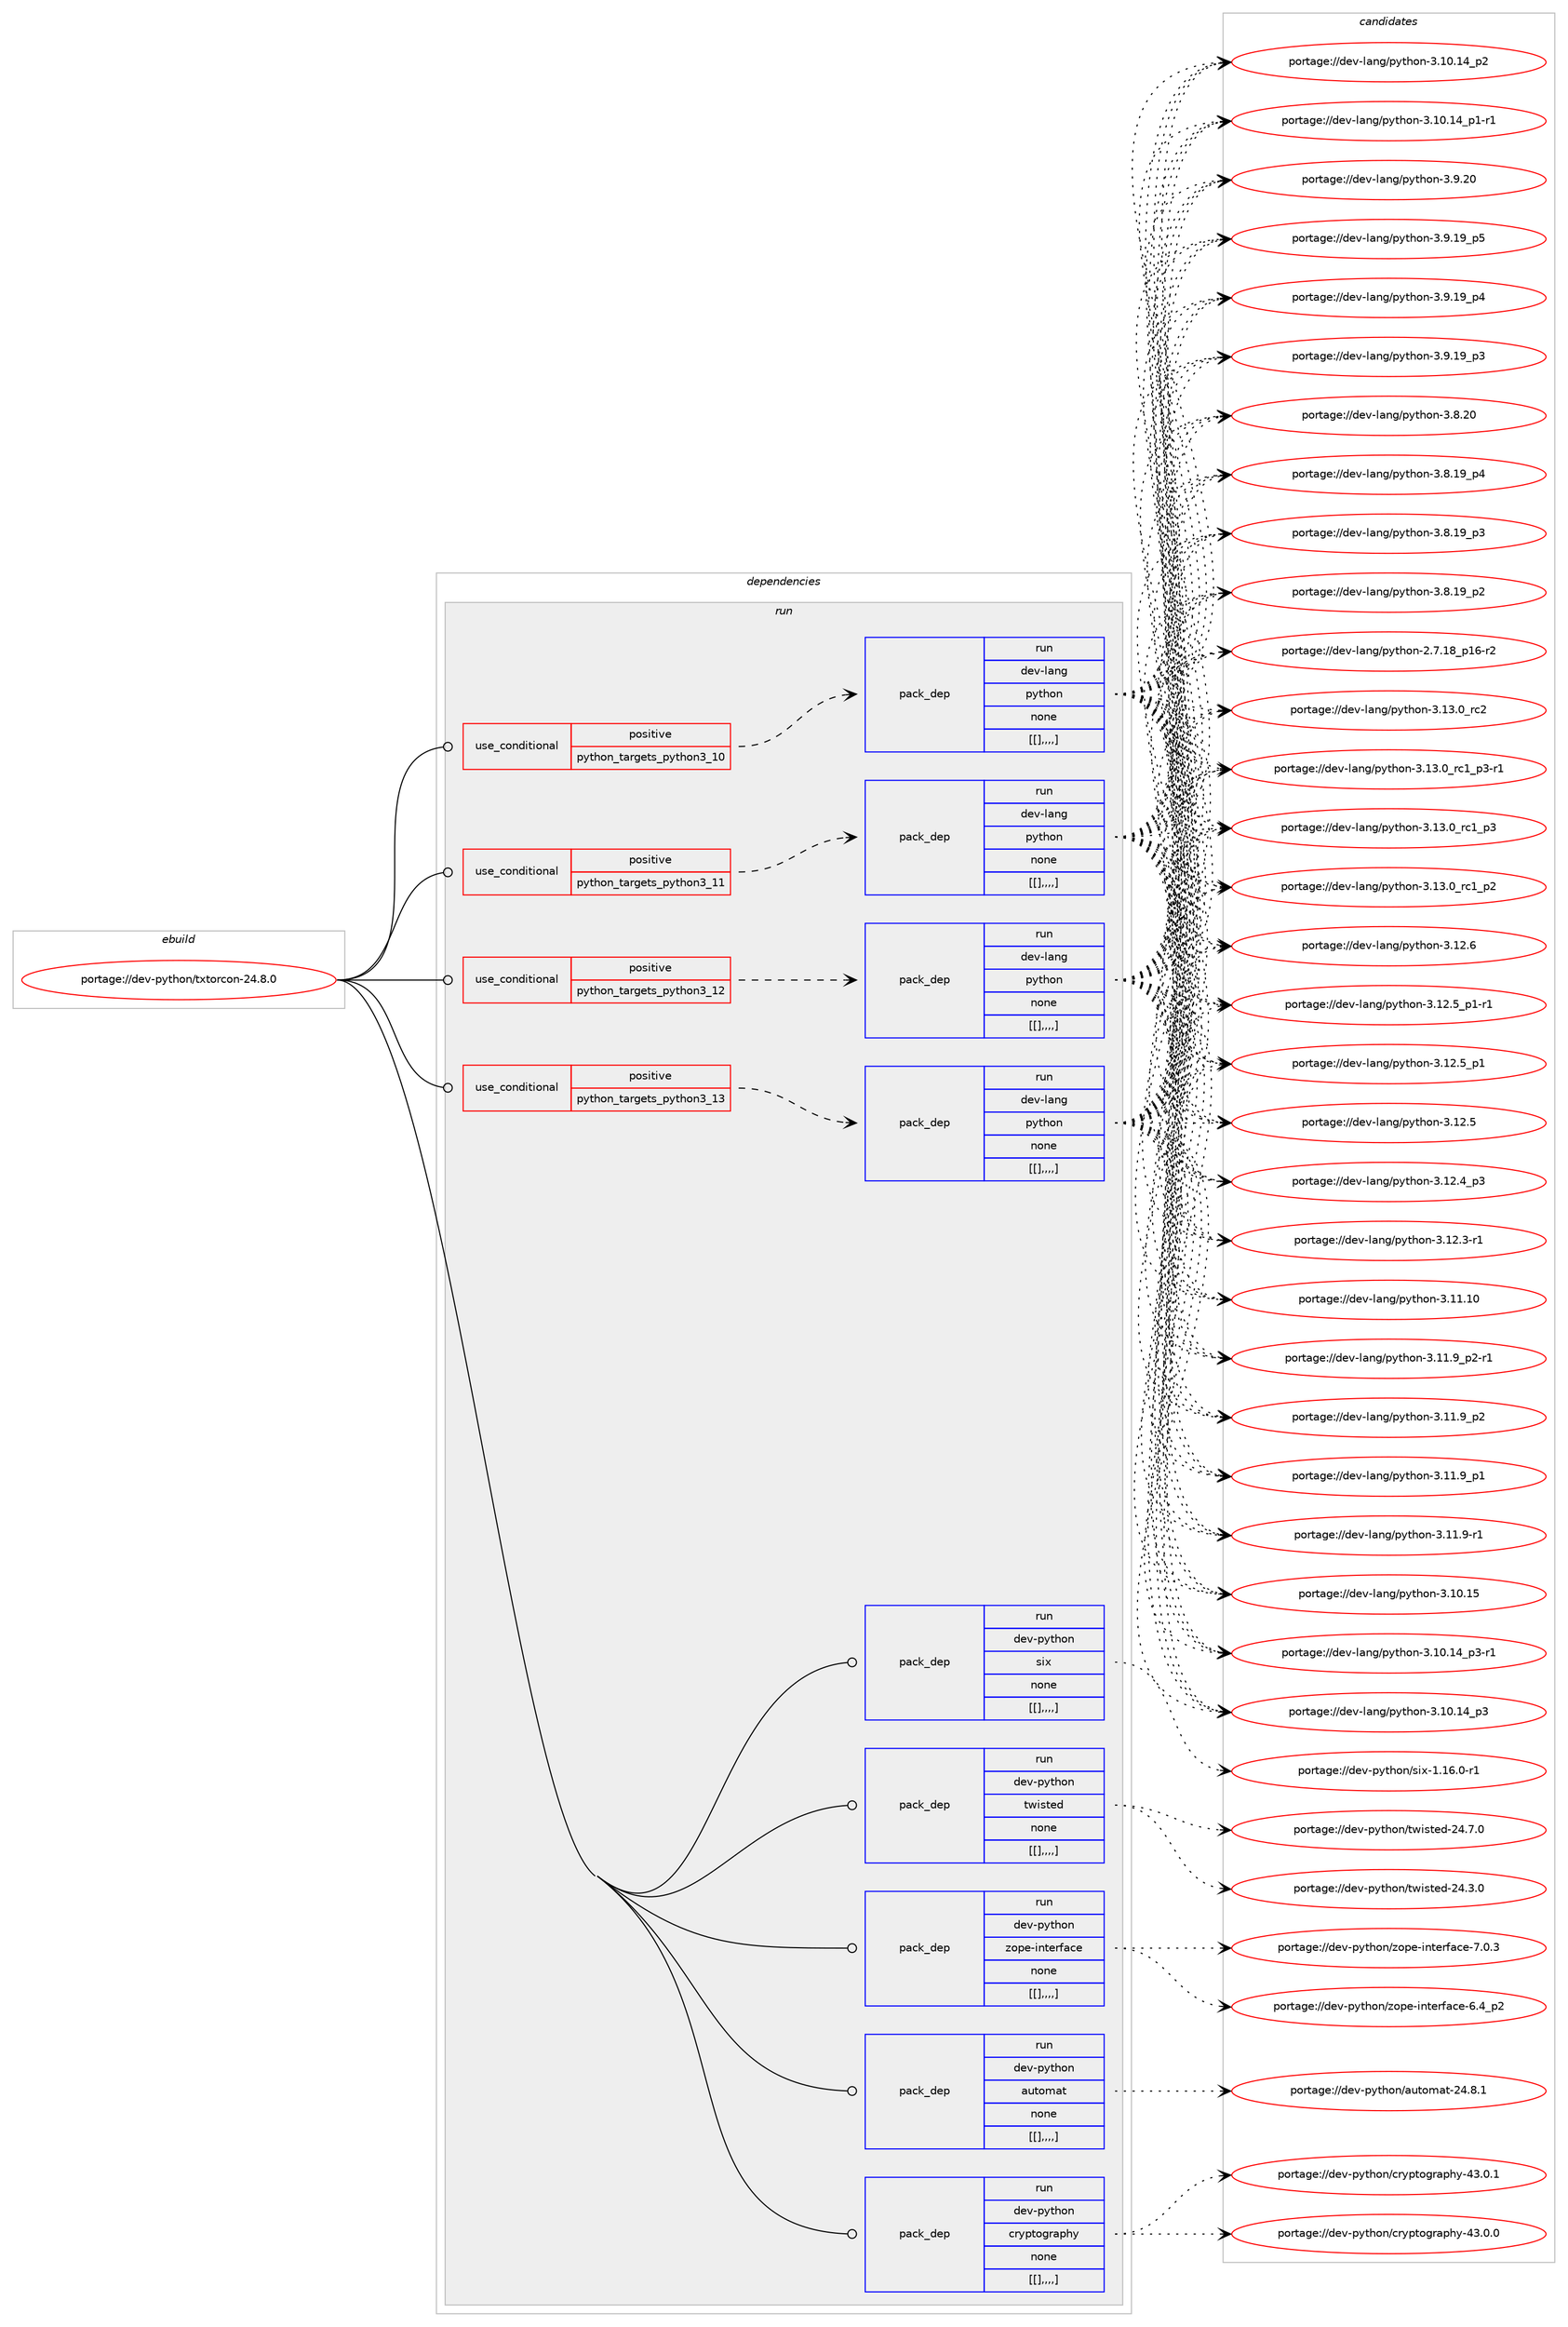 digraph prolog {

# *************
# Graph options
# *************

newrank=true;
concentrate=true;
compound=true;
graph [rankdir=LR,fontname=Helvetica,fontsize=10,ranksep=1.5];#, ranksep=2.5, nodesep=0.2];
edge  [arrowhead=vee];
node  [fontname=Helvetica,fontsize=10];

# **********
# The ebuild
# **********

subgraph cluster_leftcol {
color=gray;
label=<<i>ebuild</i>>;
id [label="portage://dev-python/txtorcon-24.8.0", color=red, width=4, href="../dev-python/txtorcon-24.8.0.svg"];
}

# ****************
# The dependencies
# ****************

subgraph cluster_midcol {
color=gray;
label=<<i>dependencies</i>>;
subgraph cluster_compile {
fillcolor="#eeeeee";
style=filled;
label=<<i>compile</i>>;
}
subgraph cluster_compileandrun {
fillcolor="#eeeeee";
style=filled;
label=<<i>compile and run</i>>;
}
subgraph cluster_run {
fillcolor="#eeeeee";
style=filled;
label=<<i>run</i>>;
subgraph cond41810 {
dependency168660 [label=<<TABLE BORDER="0" CELLBORDER="1" CELLSPACING="0" CELLPADDING="4"><TR><TD ROWSPAN="3" CELLPADDING="10">use_conditional</TD></TR><TR><TD>positive</TD></TR><TR><TD>python_targets_python3_10</TD></TR></TABLE>>, shape=none, color=red];
subgraph pack125584 {
dependency168661 [label=<<TABLE BORDER="0" CELLBORDER="1" CELLSPACING="0" CELLPADDING="4" WIDTH="220"><TR><TD ROWSPAN="6" CELLPADDING="30">pack_dep</TD></TR><TR><TD WIDTH="110">run</TD></TR><TR><TD>dev-lang</TD></TR><TR><TD>python</TD></TR><TR><TD>none</TD></TR><TR><TD>[[],,,,]</TD></TR></TABLE>>, shape=none, color=blue];
}
dependency168660:e -> dependency168661:w [weight=20,style="dashed",arrowhead="vee"];
}
id:e -> dependency168660:w [weight=20,style="solid",arrowhead="odot"];
subgraph cond41811 {
dependency168662 [label=<<TABLE BORDER="0" CELLBORDER="1" CELLSPACING="0" CELLPADDING="4"><TR><TD ROWSPAN="3" CELLPADDING="10">use_conditional</TD></TR><TR><TD>positive</TD></TR><TR><TD>python_targets_python3_11</TD></TR></TABLE>>, shape=none, color=red];
subgraph pack125585 {
dependency168663 [label=<<TABLE BORDER="0" CELLBORDER="1" CELLSPACING="0" CELLPADDING="4" WIDTH="220"><TR><TD ROWSPAN="6" CELLPADDING="30">pack_dep</TD></TR><TR><TD WIDTH="110">run</TD></TR><TR><TD>dev-lang</TD></TR><TR><TD>python</TD></TR><TR><TD>none</TD></TR><TR><TD>[[],,,,]</TD></TR></TABLE>>, shape=none, color=blue];
}
dependency168662:e -> dependency168663:w [weight=20,style="dashed",arrowhead="vee"];
}
id:e -> dependency168662:w [weight=20,style="solid",arrowhead="odot"];
subgraph cond41812 {
dependency168664 [label=<<TABLE BORDER="0" CELLBORDER="1" CELLSPACING="0" CELLPADDING="4"><TR><TD ROWSPAN="3" CELLPADDING="10">use_conditional</TD></TR><TR><TD>positive</TD></TR><TR><TD>python_targets_python3_12</TD></TR></TABLE>>, shape=none, color=red];
subgraph pack125586 {
dependency168665 [label=<<TABLE BORDER="0" CELLBORDER="1" CELLSPACING="0" CELLPADDING="4" WIDTH="220"><TR><TD ROWSPAN="6" CELLPADDING="30">pack_dep</TD></TR><TR><TD WIDTH="110">run</TD></TR><TR><TD>dev-lang</TD></TR><TR><TD>python</TD></TR><TR><TD>none</TD></TR><TR><TD>[[],,,,]</TD></TR></TABLE>>, shape=none, color=blue];
}
dependency168664:e -> dependency168665:w [weight=20,style="dashed",arrowhead="vee"];
}
id:e -> dependency168664:w [weight=20,style="solid",arrowhead="odot"];
subgraph cond41813 {
dependency168666 [label=<<TABLE BORDER="0" CELLBORDER="1" CELLSPACING="0" CELLPADDING="4"><TR><TD ROWSPAN="3" CELLPADDING="10">use_conditional</TD></TR><TR><TD>positive</TD></TR><TR><TD>python_targets_python3_13</TD></TR></TABLE>>, shape=none, color=red];
subgraph pack125587 {
dependency168667 [label=<<TABLE BORDER="0" CELLBORDER="1" CELLSPACING="0" CELLPADDING="4" WIDTH="220"><TR><TD ROWSPAN="6" CELLPADDING="30">pack_dep</TD></TR><TR><TD WIDTH="110">run</TD></TR><TR><TD>dev-lang</TD></TR><TR><TD>python</TD></TR><TR><TD>none</TD></TR><TR><TD>[[],,,,]</TD></TR></TABLE>>, shape=none, color=blue];
}
dependency168666:e -> dependency168667:w [weight=20,style="dashed",arrowhead="vee"];
}
id:e -> dependency168666:w [weight=20,style="solid",arrowhead="odot"];
subgraph pack125588 {
dependency168668 [label=<<TABLE BORDER="0" CELLBORDER="1" CELLSPACING="0" CELLPADDING="4" WIDTH="220"><TR><TD ROWSPAN="6" CELLPADDING="30">pack_dep</TD></TR><TR><TD WIDTH="110">run</TD></TR><TR><TD>dev-python</TD></TR><TR><TD>automat</TD></TR><TR><TD>none</TD></TR><TR><TD>[[],,,,]</TD></TR></TABLE>>, shape=none, color=blue];
}
id:e -> dependency168668:w [weight=20,style="solid",arrowhead="odot"];
subgraph pack125589 {
dependency168669 [label=<<TABLE BORDER="0" CELLBORDER="1" CELLSPACING="0" CELLPADDING="4" WIDTH="220"><TR><TD ROWSPAN="6" CELLPADDING="30">pack_dep</TD></TR><TR><TD WIDTH="110">run</TD></TR><TR><TD>dev-python</TD></TR><TR><TD>cryptography</TD></TR><TR><TD>none</TD></TR><TR><TD>[[],,,,]</TD></TR></TABLE>>, shape=none, color=blue];
}
id:e -> dependency168669:w [weight=20,style="solid",arrowhead="odot"];
subgraph pack125590 {
dependency168670 [label=<<TABLE BORDER="0" CELLBORDER="1" CELLSPACING="0" CELLPADDING="4" WIDTH="220"><TR><TD ROWSPAN="6" CELLPADDING="30">pack_dep</TD></TR><TR><TD WIDTH="110">run</TD></TR><TR><TD>dev-python</TD></TR><TR><TD>six</TD></TR><TR><TD>none</TD></TR><TR><TD>[[],,,,]</TD></TR></TABLE>>, shape=none, color=blue];
}
id:e -> dependency168670:w [weight=20,style="solid",arrowhead="odot"];
subgraph pack125591 {
dependency168671 [label=<<TABLE BORDER="0" CELLBORDER="1" CELLSPACING="0" CELLPADDING="4" WIDTH="220"><TR><TD ROWSPAN="6" CELLPADDING="30">pack_dep</TD></TR><TR><TD WIDTH="110">run</TD></TR><TR><TD>dev-python</TD></TR><TR><TD>twisted</TD></TR><TR><TD>none</TD></TR><TR><TD>[[],,,,]</TD></TR></TABLE>>, shape=none, color=blue];
}
id:e -> dependency168671:w [weight=20,style="solid",arrowhead="odot"];
subgraph pack125592 {
dependency168672 [label=<<TABLE BORDER="0" CELLBORDER="1" CELLSPACING="0" CELLPADDING="4" WIDTH="220"><TR><TD ROWSPAN="6" CELLPADDING="30">pack_dep</TD></TR><TR><TD WIDTH="110">run</TD></TR><TR><TD>dev-python</TD></TR><TR><TD>zope-interface</TD></TR><TR><TD>none</TD></TR><TR><TD>[[],,,,]</TD></TR></TABLE>>, shape=none, color=blue];
}
id:e -> dependency168672:w [weight=20,style="solid",arrowhead="odot"];
}
}

# **************
# The candidates
# **************

subgraph cluster_choices {
rank=same;
color=gray;
label=<<i>candidates</i>>;

subgraph choice125584 {
color=black;
nodesep=1;
choice10010111845108971101034711212111610411111045514649514648951149950 [label="portage://dev-lang/python-3.13.0_rc2", color=red, width=4,href="../dev-lang/python-3.13.0_rc2.svg"];
choice1001011184510897110103471121211161041111104551464951464895114994995112514511449 [label="portage://dev-lang/python-3.13.0_rc1_p3-r1", color=red, width=4,href="../dev-lang/python-3.13.0_rc1_p3-r1.svg"];
choice100101118451089711010347112121116104111110455146495146489511499499511251 [label="portage://dev-lang/python-3.13.0_rc1_p3", color=red, width=4,href="../dev-lang/python-3.13.0_rc1_p3.svg"];
choice100101118451089711010347112121116104111110455146495146489511499499511250 [label="portage://dev-lang/python-3.13.0_rc1_p2", color=red, width=4,href="../dev-lang/python-3.13.0_rc1_p2.svg"];
choice10010111845108971101034711212111610411111045514649504654 [label="portage://dev-lang/python-3.12.6", color=red, width=4,href="../dev-lang/python-3.12.6.svg"];
choice1001011184510897110103471121211161041111104551464950465395112494511449 [label="portage://dev-lang/python-3.12.5_p1-r1", color=red, width=4,href="../dev-lang/python-3.12.5_p1-r1.svg"];
choice100101118451089711010347112121116104111110455146495046539511249 [label="portage://dev-lang/python-3.12.5_p1", color=red, width=4,href="../dev-lang/python-3.12.5_p1.svg"];
choice10010111845108971101034711212111610411111045514649504653 [label="portage://dev-lang/python-3.12.5", color=red, width=4,href="../dev-lang/python-3.12.5.svg"];
choice100101118451089711010347112121116104111110455146495046529511251 [label="portage://dev-lang/python-3.12.4_p3", color=red, width=4,href="../dev-lang/python-3.12.4_p3.svg"];
choice100101118451089711010347112121116104111110455146495046514511449 [label="portage://dev-lang/python-3.12.3-r1", color=red, width=4,href="../dev-lang/python-3.12.3-r1.svg"];
choice1001011184510897110103471121211161041111104551464949464948 [label="portage://dev-lang/python-3.11.10", color=red, width=4,href="../dev-lang/python-3.11.10.svg"];
choice1001011184510897110103471121211161041111104551464949465795112504511449 [label="portage://dev-lang/python-3.11.9_p2-r1", color=red, width=4,href="../dev-lang/python-3.11.9_p2-r1.svg"];
choice100101118451089711010347112121116104111110455146494946579511250 [label="portage://dev-lang/python-3.11.9_p2", color=red, width=4,href="../dev-lang/python-3.11.9_p2.svg"];
choice100101118451089711010347112121116104111110455146494946579511249 [label="portage://dev-lang/python-3.11.9_p1", color=red, width=4,href="../dev-lang/python-3.11.9_p1.svg"];
choice100101118451089711010347112121116104111110455146494946574511449 [label="portage://dev-lang/python-3.11.9-r1", color=red, width=4,href="../dev-lang/python-3.11.9-r1.svg"];
choice1001011184510897110103471121211161041111104551464948464953 [label="portage://dev-lang/python-3.10.15", color=red, width=4,href="../dev-lang/python-3.10.15.svg"];
choice100101118451089711010347112121116104111110455146494846495295112514511449 [label="portage://dev-lang/python-3.10.14_p3-r1", color=red, width=4,href="../dev-lang/python-3.10.14_p3-r1.svg"];
choice10010111845108971101034711212111610411111045514649484649529511251 [label="portage://dev-lang/python-3.10.14_p3", color=red, width=4,href="../dev-lang/python-3.10.14_p3.svg"];
choice10010111845108971101034711212111610411111045514649484649529511250 [label="portage://dev-lang/python-3.10.14_p2", color=red, width=4,href="../dev-lang/python-3.10.14_p2.svg"];
choice100101118451089711010347112121116104111110455146494846495295112494511449 [label="portage://dev-lang/python-3.10.14_p1-r1", color=red, width=4,href="../dev-lang/python-3.10.14_p1-r1.svg"];
choice10010111845108971101034711212111610411111045514657465048 [label="portage://dev-lang/python-3.9.20", color=red, width=4,href="../dev-lang/python-3.9.20.svg"];
choice100101118451089711010347112121116104111110455146574649579511253 [label="portage://dev-lang/python-3.9.19_p5", color=red, width=4,href="../dev-lang/python-3.9.19_p5.svg"];
choice100101118451089711010347112121116104111110455146574649579511252 [label="portage://dev-lang/python-3.9.19_p4", color=red, width=4,href="../dev-lang/python-3.9.19_p4.svg"];
choice100101118451089711010347112121116104111110455146574649579511251 [label="portage://dev-lang/python-3.9.19_p3", color=red, width=4,href="../dev-lang/python-3.9.19_p3.svg"];
choice10010111845108971101034711212111610411111045514656465048 [label="portage://dev-lang/python-3.8.20", color=red, width=4,href="../dev-lang/python-3.8.20.svg"];
choice100101118451089711010347112121116104111110455146564649579511252 [label="portage://dev-lang/python-3.8.19_p4", color=red, width=4,href="../dev-lang/python-3.8.19_p4.svg"];
choice100101118451089711010347112121116104111110455146564649579511251 [label="portage://dev-lang/python-3.8.19_p3", color=red, width=4,href="../dev-lang/python-3.8.19_p3.svg"];
choice100101118451089711010347112121116104111110455146564649579511250 [label="portage://dev-lang/python-3.8.19_p2", color=red, width=4,href="../dev-lang/python-3.8.19_p2.svg"];
choice100101118451089711010347112121116104111110455046554649569511249544511450 [label="portage://dev-lang/python-2.7.18_p16-r2", color=red, width=4,href="../dev-lang/python-2.7.18_p16-r2.svg"];
dependency168661:e -> choice10010111845108971101034711212111610411111045514649514648951149950:w [style=dotted,weight="100"];
dependency168661:e -> choice1001011184510897110103471121211161041111104551464951464895114994995112514511449:w [style=dotted,weight="100"];
dependency168661:e -> choice100101118451089711010347112121116104111110455146495146489511499499511251:w [style=dotted,weight="100"];
dependency168661:e -> choice100101118451089711010347112121116104111110455146495146489511499499511250:w [style=dotted,weight="100"];
dependency168661:e -> choice10010111845108971101034711212111610411111045514649504654:w [style=dotted,weight="100"];
dependency168661:e -> choice1001011184510897110103471121211161041111104551464950465395112494511449:w [style=dotted,weight="100"];
dependency168661:e -> choice100101118451089711010347112121116104111110455146495046539511249:w [style=dotted,weight="100"];
dependency168661:e -> choice10010111845108971101034711212111610411111045514649504653:w [style=dotted,weight="100"];
dependency168661:e -> choice100101118451089711010347112121116104111110455146495046529511251:w [style=dotted,weight="100"];
dependency168661:e -> choice100101118451089711010347112121116104111110455146495046514511449:w [style=dotted,weight="100"];
dependency168661:e -> choice1001011184510897110103471121211161041111104551464949464948:w [style=dotted,weight="100"];
dependency168661:e -> choice1001011184510897110103471121211161041111104551464949465795112504511449:w [style=dotted,weight="100"];
dependency168661:e -> choice100101118451089711010347112121116104111110455146494946579511250:w [style=dotted,weight="100"];
dependency168661:e -> choice100101118451089711010347112121116104111110455146494946579511249:w [style=dotted,weight="100"];
dependency168661:e -> choice100101118451089711010347112121116104111110455146494946574511449:w [style=dotted,weight="100"];
dependency168661:e -> choice1001011184510897110103471121211161041111104551464948464953:w [style=dotted,weight="100"];
dependency168661:e -> choice100101118451089711010347112121116104111110455146494846495295112514511449:w [style=dotted,weight="100"];
dependency168661:e -> choice10010111845108971101034711212111610411111045514649484649529511251:w [style=dotted,weight="100"];
dependency168661:e -> choice10010111845108971101034711212111610411111045514649484649529511250:w [style=dotted,weight="100"];
dependency168661:e -> choice100101118451089711010347112121116104111110455146494846495295112494511449:w [style=dotted,weight="100"];
dependency168661:e -> choice10010111845108971101034711212111610411111045514657465048:w [style=dotted,weight="100"];
dependency168661:e -> choice100101118451089711010347112121116104111110455146574649579511253:w [style=dotted,weight="100"];
dependency168661:e -> choice100101118451089711010347112121116104111110455146574649579511252:w [style=dotted,weight="100"];
dependency168661:e -> choice100101118451089711010347112121116104111110455146574649579511251:w [style=dotted,weight="100"];
dependency168661:e -> choice10010111845108971101034711212111610411111045514656465048:w [style=dotted,weight="100"];
dependency168661:e -> choice100101118451089711010347112121116104111110455146564649579511252:w [style=dotted,weight="100"];
dependency168661:e -> choice100101118451089711010347112121116104111110455146564649579511251:w [style=dotted,weight="100"];
dependency168661:e -> choice100101118451089711010347112121116104111110455146564649579511250:w [style=dotted,weight="100"];
dependency168661:e -> choice100101118451089711010347112121116104111110455046554649569511249544511450:w [style=dotted,weight="100"];
}
subgraph choice125585 {
color=black;
nodesep=1;
choice10010111845108971101034711212111610411111045514649514648951149950 [label="portage://dev-lang/python-3.13.0_rc2", color=red, width=4,href="../dev-lang/python-3.13.0_rc2.svg"];
choice1001011184510897110103471121211161041111104551464951464895114994995112514511449 [label="portage://dev-lang/python-3.13.0_rc1_p3-r1", color=red, width=4,href="../dev-lang/python-3.13.0_rc1_p3-r1.svg"];
choice100101118451089711010347112121116104111110455146495146489511499499511251 [label="portage://dev-lang/python-3.13.0_rc1_p3", color=red, width=4,href="../dev-lang/python-3.13.0_rc1_p3.svg"];
choice100101118451089711010347112121116104111110455146495146489511499499511250 [label="portage://dev-lang/python-3.13.0_rc1_p2", color=red, width=4,href="../dev-lang/python-3.13.0_rc1_p2.svg"];
choice10010111845108971101034711212111610411111045514649504654 [label="portage://dev-lang/python-3.12.6", color=red, width=4,href="../dev-lang/python-3.12.6.svg"];
choice1001011184510897110103471121211161041111104551464950465395112494511449 [label="portage://dev-lang/python-3.12.5_p1-r1", color=red, width=4,href="../dev-lang/python-3.12.5_p1-r1.svg"];
choice100101118451089711010347112121116104111110455146495046539511249 [label="portage://dev-lang/python-3.12.5_p1", color=red, width=4,href="../dev-lang/python-3.12.5_p1.svg"];
choice10010111845108971101034711212111610411111045514649504653 [label="portage://dev-lang/python-3.12.5", color=red, width=4,href="../dev-lang/python-3.12.5.svg"];
choice100101118451089711010347112121116104111110455146495046529511251 [label="portage://dev-lang/python-3.12.4_p3", color=red, width=4,href="../dev-lang/python-3.12.4_p3.svg"];
choice100101118451089711010347112121116104111110455146495046514511449 [label="portage://dev-lang/python-3.12.3-r1", color=red, width=4,href="../dev-lang/python-3.12.3-r1.svg"];
choice1001011184510897110103471121211161041111104551464949464948 [label="portage://dev-lang/python-3.11.10", color=red, width=4,href="../dev-lang/python-3.11.10.svg"];
choice1001011184510897110103471121211161041111104551464949465795112504511449 [label="portage://dev-lang/python-3.11.9_p2-r1", color=red, width=4,href="../dev-lang/python-3.11.9_p2-r1.svg"];
choice100101118451089711010347112121116104111110455146494946579511250 [label="portage://dev-lang/python-3.11.9_p2", color=red, width=4,href="../dev-lang/python-3.11.9_p2.svg"];
choice100101118451089711010347112121116104111110455146494946579511249 [label="portage://dev-lang/python-3.11.9_p1", color=red, width=4,href="../dev-lang/python-3.11.9_p1.svg"];
choice100101118451089711010347112121116104111110455146494946574511449 [label="portage://dev-lang/python-3.11.9-r1", color=red, width=4,href="../dev-lang/python-3.11.9-r1.svg"];
choice1001011184510897110103471121211161041111104551464948464953 [label="portage://dev-lang/python-3.10.15", color=red, width=4,href="../dev-lang/python-3.10.15.svg"];
choice100101118451089711010347112121116104111110455146494846495295112514511449 [label="portage://dev-lang/python-3.10.14_p3-r1", color=red, width=4,href="../dev-lang/python-3.10.14_p3-r1.svg"];
choice10010111845108971101034711212111610411111045514649484649529511251 [label="portage://dev-lang/python-3.10.14_p3", color=red, width=4,href="../dev-lang/python-3.10.14_p3.svg"];
choice10010111845108971101034711212111610411111045514649484649529511250 [label="portage://dev-lang/python-3.10.14_p2", color=red, width=4,href="../dev-lang/python-3.10.14_p2.svg"];
choice100101118451089711010347112121116104111110455146494846495295112494511449 [label="portage://dev-lang/python-3.10.14_p1-r1", color=red, width=4,href="../dev-lang/python-3.10.14_p1-r1.svg"];
choice10010111845108971101034711212111610411111045514657465048 [label="portage://dev-lang/python-3.9.20", color=red, width=4,href="../dev-lang/python-3.9.20.svg"];
choice100101118451089711010347112121116104111110455146574649579511253 [label="portage://dev-lang/python-3.9.19_p5", color=red, width=4,href="../dev-lang/python-3.9.19_p5.svg"];
choice100101118451089711010347112121116104111110455146574649579511252 [label="portage://dev-lang/python-3.9.19_p4", color=red, width=4,href="../dev-lang/python-3.9.19_p4.svg"];
choice100101118451089711010347112121116104111110455146574649579511251 [label="portage://dev-lang/python-3.9.19_p3", color=red, width=4,href="../dev-lang/python-3.9.19_p3.svg"];
choice10010111845108971101034711212111610411111045514656465048 [label="portage://dev-lang/python-3.8.20", color=red, width=4,href="../dev-lang/python-3.8.20.svg"];
choice100101118451089711010347112121116104111110455146564649579511252 [label="portage://dev-lang/python-3.8.19_p4", color=red, width=4,href="../dev-lang/python-3.8.19_p4.svg"];
choice100101118451089711010347112121116104111110455146564649579511251 [label="portage://dev-lang/python-3.8.19_p3", color=red, width=4,href="../dev-lang/python-3.8.19_p3.svg"];
choice100101118451089711010347112121116104111110455146564649579511250 [label="portage://dev-lang/python-3.8.19_p2", color=red, width=4,href="../dev-lang/python-3.8.19_p2.svg"];
choice100101118451089711010347112121116104111110455046554649569511249544511450 [label="portage://dev-lang/python-2.7.18_p16-r2", color=red, width=4,href="../dev-lang/python-2.7.18_p16-r2.svg"];
dependency168663:e -> choice10010111845108971101034711212111610411111045514649514648951149950:w [style=dotted,weight="100"];
dependency168663:e -> choice1001011184510897110103471121211161041111104551464951464895114994995112514511449:w [style=dotted,weight="100"];
dependency168663:e -> choice100101118451089711010347112121116104111110455146495146489511499499511251:w [style=dotted,weight="100"];
dependency168663:e -> choice100101118451089711010347112121116104111110455146495146489511499499511250:w [style=dotted,weight="100"];
dependency168663:e -> choice10010111845108971101034711212111610411111045514649504654:w [style=dotted,weight="100"];
dependency168663:e -> choice1001011184510897110103471121211161041111104551464950465395112494511449:w [style=dotted,weight="100"];
dependency168663:e -> choice100101118451089711010347112121116104111110455146495046539511249:w [style=dotted,weight="100"];
dependency168663:e -> choice10010111845108971101034711212111610411111045514649504653:w [style=dotted,weight="100"];
dependency168663:e -> choice100101118451089711010347112121116104111110455146495046529511251:w [style=dotted,weight="100"];
dependency168663:e -> choice100101118451089711010347112121116104111110455146495046514511449:w [style=dotted,weight="100"];
dependency168663:e -> choice1001011184510897110103471121211161041111104551464949464948:w [style=dotted,weight="100"];
dependency168663:e -> choice1001011184510897110103471121211161041111104551464949465795112504511449:w [style=dotted,weight="100"];
dependency168663:e -> choice100101118451089711010347112121116104111110455146494946579511250:w [style=dotted,weight="100"];
dependency168663:e -> choice100101118451089711010347112121116104111110455146494946579511249:w [style=dotted,weight="100"];
dependency168663:e -> choice100101118451089711010347112121116104111110455146494946574511449:w [style=dotted,weight="100"];
dependency168663:e -> choice1001011184510897110103471121211161041111104551464948464953:w [style=dotted,weight="100"];
dependency168663:e -> choice100101118451089711010347112121116104111110455146494846495295112514511449:w [style=dotted,weight="100"];
dependency168663:e -> choice10010111845108971101034711212111610411111045514649484649529511251:w [style=dotted,weight="100"];
dependency168663:e -> choice10010111845108971101034711212111610411111045514649484649529511250:w [style=dotted,weight="100"];
dependency168663:e -> choice100101118451089711010347112121116104111110455146494846495295112494511449:w [style=dotted,weight="100"];
dependency168663:e -> choice10010111845108971101034711212111610411111045514657465048:w [style=dotted,weight="100"];
dependency168663:e -> choice100101118451089711010347112121116104111110455146574649579511253:w [style=dotted,weight="100"];
dependency168663:e -> choice100101118451089711010347112121116104111110455146574649579511252:w [style=dotted,weight="100"];
dependency168663:e -> choice100101118451089711010347112121116104111110455146574649579511251:w [style=dotted,weight="100"];
dependency168663:e -> choice10010111845108971101034711212111610411111045514656465048:w [style=dotted,weight="100"];
dependency168663:e -> choice100101118451089711010347112121116104111110455146564649579511252:w [style=dotted,weight="100"];
dependency168663:e -> choice100101118451089711010347112121116104111110455146564649579511251:w [style=dotted,weight="100"];
dependency168663:e -> choice100101118451089711010347112121116104111110455146564649579511250:w [style=dotted,weight="100"];
dependency168663:e -> choice100101118451089711010347112121116104111110455046554649569511249544511450:w [style=dotted,weight="100"];
}
subgraph choice125586 {
color=black;
nodesep=1;
choice10010111845108971101034711212111610411111045514649514648951149950 [label="portage://dev-lang/python-3.13.0_rc2", color=red, width=4,href="../dev-lang/python-3.13.0_rc2.svg"];
choice1001011184510897110103471121211161041111104551464951464895114994995112514511449 [label="portage://dev-lang/python-3.13.0_rc1_p3-r1", color=red, width=4,href="../dev-lang/python-3.13.0_rc1_p3-r1.svg"];
choice100101118451089711010347112121116104111110455146495146489511499499511251 [label="portage://dev-lang/python-3.13.0_rc1_p3", color=red, width=4,href="../dev-lang/python-3.13.0_rc1_p3.svg"];
choice100101118451089711010347112121116104111110455146495146489511499499511250 [label="portage://dev-lang/python-3.13.0_rc1_p2", color=red, width=4,href="../dev-lang/python-3.13.0_rc1_p2.svg"];
choice10010111845108971101034711212111610411111045514649504654 [label="portage://dev-lang/python-3.12.6", color=red, width=4,href="../dev-lang/python-3.12.6.svg"];
choice1001011184510897110103471121211161041111104551464950465395112494511449 [label="portage://dev-lang/python-3.12.5_p1-r1", color=red, width=4,href="../dev-lang/python-3.12.5_p1-r1.svg"];
choice100101118451089711010347112121116104111110455146495046539511249 [label="portage://dev-lang/python-3.12.5_p1", color=red, width=4,href="../dev-lang/python-3.12.5_p1.svg"];
choice10010111845108971101034711212111610411111045514649504653 [label="portage://dev-lang/python-3.12.5", color=red, width=4,href="../dev-lang/python-3.12.5.svg"];
choice100101118451089711010347112121116104111110455146495046529511251 [label="portage://dev-lang/python-3.12.4_p3", color=red, width=4,href="../dev-lang/python-3.12.4_p3.svg"];
choice100101118451089711010347112121116104111110455146495046514511449 [label="portage://dev-lang/python-3.12.3-r1", color=red, width=4,href="../dev-lang/python-3.12.3-r1.svg"];
choice1001011184510897110103471121211161041111104551464949464948 [label="portage://dev-lang/python-3.11.10", color=red, width=4,href="../dev-lang/python-3.11.10.svg"];
choice1001011184510897110103471121211161041111104551464949465795112504511449 [label="portage://dev-lang/python-3.11.9_p2-r1", color=red, width=4,href="../dev-lang/python-3.11.9_p2-r1.svg"];
choice100101118451089711010347112121116104111110455146494946579511250 [label="portage://dev-lang/python-3.11.9_p2", color=red, width=4,href="../dev-lang/python-3.11.9_p2.svg"];
choice100101118451089711010347112121116104111110455146494946579511249 [label="portage://dev-lang/python-3.11.9_p1", color=red, width=4,href="../dev-lang/python-3.11.9_p1.svg"];
choice100101118451089711010347112121116104111110455146494946574511449 [label="portage://dev-lang/python-3.11.9-r1", color=red, width=4,href="../dev-lang/python-3.11.9-r1.svg"];
choice1001011184510897110103471121211161041111104551464948464953 [label="portage://dev-lang/python-3.10.15", color=red, width=4,href="../dev-lang/python-3.10.15.svg"];
choice100101118451089711010347112121116104111110455146494846495295112514511449 [label="portage://dev-lang/python-3.10.14_p3-r1", color=red, width=4,href="../dev-lang/python-3.10.14_p3-r1.svg"];
choice10010111845108971101034711212111610411111045514649484649529511251 [label="portage://dev-lang/python-3.10.14_p3", color=red, width=4,href="../dev-lang/python-3.10.14_p3.svg"];
choice10010111845108971101034711212111610411111045514649484649529511250 [label="portage://dev-lang/python-3.10.14_p2", color=red, width=4,href="../dev-lang/python-3.10.14_p2.svg"];
choice100101118451089711010347112121116104111110455146494846495295112494511449 [label="portage://dev-lang/python-3.10.14_p1-r1", color=red, width=4,href="../dev-lang/python-3.10.14_p1-r1.svg"];
choice10010111845108971101034711212111610411111045514657465048 [label="portage://dev-lang/python-3.9.20", color=red, width=4,href="../dev-lang/python-3.9.20.svg"];
choice100101118451089711010347112121116104111110455146574649579511253 [label="portage://dev-lang/python-3.9.19_p5", color=red, width=4,href="../dev-lang/python-3.9.19_p5.svg"];
choice100101118451089711010347112121116104111110455146574649579511252 [label="portage://dev-lang/python-3.9.19_p4", color=red, width=4,href="../dev-lang/python-3.9.19_p4.svg"];
choice100101118451089711010347112121116104111110455146574649579511251 [label="portage://dev-lang/python-3.9.19_p3", color=red, width=4,href="../dev-lang/python-3.9.19_p3.svg"];
choice10010111845108971101034711212111610411111045514656465048 [label="portage://dev-lang/python-3.8.20", color=red, width=4,href="../dev-lang/python-3.8.20.svg"];
choice100101118451089711010347112121116104111110455146564649579511252 [label="portage://dev-lang/python-3.8.19_p4", color=red, width=4,href="../dev-lang/python-3.8.19_p4.svg"];
choice100101118451089711010347112121116104111110455146564649579511251 [label="portage://dev-lang/python-3.8.19_p3", color=red, width=4,href="../dev-lang/python-3.8.19_p3.svg"];
choice100101118451089711010347112121116104111110455146564649579511250 [label="portage://dev-lang/python-3.8.19_p2", color=red, width=4,href="../dev-lang/python-3.8.19_p2.svg"];
choice100101118451089711010347112121116104111110455046554649569511249544511450 [label="portage://dev-lang/python-2.7.18_p16-r2", color=red, width=4,href="../dev-lang/python-2.7.18_p16-r2.svg"];
dependency168665:e -> choice10010111845108971101034711212111610411111045514649514648951149950:w [style=dotted,weight="100"];
dependency168665:e -> choice1001011184510897110103471121211161041111104551464951464895114994995112514511449:w [style=dotted,weight="100"];
dependency168665:e -> choice100101118451089711010347112121116104111110455146495146489511499499511251:w [style=dotted,weight="100"];
dependency168665:e -> choice100101118451089711010347112121116104111110455146495146489511499499511250:w [style=dotted,weight="100"];
dependency168665:e -> choice10010111845108971101034711212111610411111045514649504654:w [style=dotted,weight="100"];
dependency168665:e -> choice1001011184510897110103471121211161041111104551464950465395112494511449:w [style=dotted,weight="100"];
dependency168665:e -> choice100101118451089711010347112121116104111110455146495046539511249:w [style=dotted,weight="100"];
dependency168665:e -> choice10010111845108971101034711212111610411111045514649504653:w [style=dotted,weight="100"];
dependency168665:e -> choice100101118451089711010347112121116104111110455146495046529511251:w [style=dotted,weight="100"];
dependency168665:e -> choice100101118451089711010347112121116104111110455146495046514511449:w [style=dotted,weight="100"];
dependency168665:e -> choice1001011184510897110103471121211161041111104551464949464948:w [style=dotted,weight="100"];
dependency168665:e -> choice1001011184510897110103471121211161041111104551464949465795112504511449:w [style=dotted,weight="100"];
dependency168665:e -> choice100101118451089711010347112121116104111110455146494946579511250:w [style=dotted,weight="100"];
dependency168665:e -> choice100101118451089711010347112121116104111110455146494946579511249:w [style=dotted,weight="100"];
dependency168665:e -> choice100101118451089711010347112121116104111110455146494946574511449:w [style=dotted,weight="100"];
dependency168665:e -> choice1001011184510897110103471121211161041111104551464948464953:w [style=dotted,weight="100"];
dependency168665:e -> choice100101118451089711010347112121116104111110455146494846495295112514511449:w [style=dotted,weight="100"];
dependency168665:e -> choice10010111845108971101034711212111610411111045514649484649529511251:w [style=dotted,weight="100"];
dependency168665:e -> choice10010111845108971101034711212111610411111045514649484649529511250:w [style=dotted,weight="100"];
dependency168665:e -> choice100101118451089711010347112121116104111110455146494846495295112494511449:w [style=dotted,weight="100"];
dependency168665:e -> choice10010111845108971101034711212111610411111045514657465048:w [style=dotted,weight="100"];
dependency168665:e -> choice100101118451089711010347112121116104111110455146574649579511253:w [style=dotted,weight="100"];
dependency168665:e -> choice100101118451089711010347112121116104111110455146574649579511252:w [style=dotted,weight="100"];
dependency168665:e -> choice100101118451089711010347112121116104111110455146574649579511251:w [style=dotted,weight="100"];
dependency168665:e -> choice10010111845108971101034711212111610411111045514656465048:w [style=dotted,weight="100"];
dependency168665:e -> choice100101118451089711010347112121116104111110455146564649579511252:w [style=dotted,weight="100"];
dependency168665:e -> choice100101118451089711010347112121116104111110455146564649579511251:w [style=dotted,weight="100"];
dependency168665:e -> choice100101118451089711010347112121116104111110455146564649579511250:w [style=dotted,weight="100"];
dependency168665:e -> choice100101118451089711010347112121116104111110455046554649569511249544511450:w [style=dotted,weight="100"];
}
subgraph choice125587 {
color=black;
nodesep=1;
choice10010111845108971101034711212111610411111045514649514648951149950 [label="portage://dev-lang/python-3.13.0_rc2", color=red, width=4,href="../dev-lang/python-3.13.0_rc2.svg"];
choice1001011184510897110103471121211161041111104551464951464895114994995112514511449 [label="portage://dev-lang/python-3.13.0_rc1_p3-r1", color=red, width=4,href="../dev-lang/python-3.13.0_rc1_p3-r1.svg"];
choice100101118451089711010347112121116104111110455146495146489511499499511251 [label="portage://dev-lang/python-3.13.0_rc1_p3", color=red, width=4,href="../dev-lang/python-3.13.0_rc1_p3.svg"];
choice100101118451089711010347112121116104111110455146495146489511499499511250 [label="portage://dev-lang/python-3.13.0_rc1_p2", color=red, width=4,href="../dev-lang/python-3.13.0_rc1_p2.svg"];
choice10010111845108971101034711212111610411111045514649504654 [label="portage://dev-lang/python-3.12.6", color=red, width=4,href="../dev-lang/python-3.12.6.svg"];
choice1001011184510897110103471121211161041111104551464950465395112494511449 [label="portage://dev-lang/python-3.12.5_p1-r1", color=red, width=4,href="../dev-lang/python-3.12.5_p1-r1.svg"];
choice100101118451089711010347112121116104111110455146495046539511249 [label="portage://dev-lang/python-3.12.5_p1", color=red, width=4,href="../dev-lang/python-3.12.5_p1.svg"];
choice10010111845108971101034711212111610411111045514649504653 [label="portage://dev-lang/python-3.12.5", color=red, width=4,href="../dev-lang/python-3.12.5.svg"];
choice100101118451089711010347112121116104111110455146495046529511251 [label="portage://dev-lang/python-3.12.4_p3", color=red, width=4,href="../dev-lang/python-3.12.4_p3.svg"];
choice100101118451089711010347112121116104111110455146495046514511449 [label="portage://dev-lang/python-3.12.3-r1", color=red, width=4,href="../dev-lang/python-3.12.3-r1.svg"];
choice1001011184510897110103471121211161041111104551464949464948 [label="portage://dev-lang/python-3.11.10", color=red, width=4,href="../dev-lang/python-3.11.10.svg"];
choice1001011184510897110103471121211161041111104551464949465795112504511449 [label="portage://dev-lang/python-3.11.9_p2-r1", color=red, width=4,href="../dev-lang/python-3.11.9_p2-r1.svg"];
choice100101118451089711010347112121116104111110455146494946579511250 [label="portage://dev-lang/python-3.11.9_p2", color=red, width=4,href="../dev-lang/python-3.11.9_p2.svg"];
choice100101118451089711010347112121116104111110455146494946579511249 [label="portage://dev-lang/python-3.11.9_p1", color=red, width=4,href="../dev-lang/python-3.11.9_p1.svg"];
choice100101118451089711010347112121116104111110455146494946574511449 [label="portage://dev-lang/python-3.11.9-r1", color=red, width=4,href="../dev-lang/python-3.11.9-r1.svg"];
choice1001011184510897110103471121211161041111104551464948464953 [label="portage://dev-lang/python-3.10.15", color=red, width=4,href="../dev-lang/python-3.10.15.svg"];
choice100101118451089711010347112121116104111110455146494846495295112514511449 [label="portage://dev-lang/python-3.10.14_p3-r1", color=red, width=4,href="../dev-lang/python-3.10.14_p3-r1.svg"];
choice10010111845108971101034711212111610411111045514649484649529511251 [label="portage://dev-lang/python-3.10.14_p3", color=red, width=4,href="../dev-lang/python-3.10.14_p3.svg"];
choice10010111845108971101034711212111610411111045514649484649529511250 [label="portage://dev-lang/python-3.10.14_p2", color=red, width=4,href="../dev-lang/python-3.10.14_p2.svg"];
choice100101118451089711010347112121116104111110455146494846495295112494511449 [label="portage://dev-lang/python-3.10.14_p1-r1", color=red, width=4,href="../dev-lang/python-3.10.14_p1-r1.svg"];
choice10010111845108971101034711212111610411111045514657465048 [label="portage://dev-lang/python-3.9.20", color=red, width=4,href="../dev-lang/python-3.9.20.svg"];
choice100101118451089711010347112121116104111110455146574649579511253 [label="portage://dev-lang/python-3.9.19_p5", color=red, width=4,href="../dev-lang/python-3.9.19_p5.svg"];
choice100101118451089711010347112121116104111110455146574649579511252 [label="portage://dev-lang/python-3.9.19_p4", color=red, width=4,href="../dev-lang/python-3.9.19_p4.svg"];
choice100101118451089711010347112121116104111110455146574649579511251 [label="portage://dev-lang/python-3.9.19_p3", color=red, width=4,href="../dev-lang/python-3.9.19_p3.svg"];
choice10010111845108971101034711212111610411111045514656465048 [label="portage://dev-lang/python-3.8.20", color=red, width=4,href="../dev-lang/python-3.8.20.svg"];
choice100101118451089711010347112121116104111110455146564649579511252 [label="portage://dev-lang/python-3.8.19_p4", color=red, width=4,href="../dev-lang/python-3.8.19_p4.svg"];
choice100101118451089711010347112121116104111110455146564649579511251 [label="portage://dev-lang/python-3.8.19_p3", color=red, width=4,href="../dev-lang/python-3.8.19_p3.svg"];
choice100101118451089711010347112121116104111110455146564649579511250 [label="portage://dev-lang/python-3.8.19_p2", color=red, width=4,href="../dev-lang/python-3.8.19_p2.svg"];
choice100101118451089711010347112121116104111110455046554649569511249544511450 [label="portage://dev-lang/python-2.7.18_p16-r2", color=red, width=4,href="../dev-lang/python-2.7.18_p16-r2.svg"];
dependency168667:e -> choice10010111845108971101034711212111610411111045514649514648951149950:w [style=dotted,weight="100"];
dependency168667:e -> choice1001011184510897110103471121211161041111104551464951464895114994995112514511449:w [style=dotted,weight="100"];
dependency168667:e -> choice100101118451089711010347112121116104111110455146495146489511499499511251:w [style=dotted,weight="100"];
dependency168667:e -> choice100101118451089711010347112121116104111110455146495146489511499499511250:w [style=dotted,weight="100"];
dependency168667:e -> choice10010111845108971101034711212111610411111045514649504654:w [style=dotted,weight="100"];
dependency168667:e -> choice1001011184510897110103471121211161041111104551464950465395112494511449:w [style=dotted,weight="100"];
dependency168667:e -> choice100101118451089711010347112121116104111110455146495046539511249:w [style=dotted,weight="100"];
dependency168667:e -> choice10010111845108971101034711212111610411111045514649504653:w [style=dotted,weight="100"];
dependency168667:e -> choice100101118451089711010347112121116104111110455146495046529511251:w [style=dotted,weight="100"];
dependency168667:e -> choice100101118451089711010347112121116104111110455146495046514511449:w [style=dotted,weight="100"];
dependency168667:e -> choice1001011184510897110103471121211161041111104551464949464948:w [style=dotted,weight="100"];
dependency168667:e -> choice1001011184510897110103471121211161041111104551464949465795112504511449:w [style=dotted,weight="100"];
dependency168667:e -> choice100101118451089711010347112121116104111110455146494946579511250:w [style=dotted,weight="100"];
dependency168667:e -> choice100101118451089711010347112121116104111110455146494946579511249:w [style=dotted,weight="100"];
dependency168667:e -> choice100101118451089711010347112121116104111110455146494946574511449:w [style=dotted,weight="100"];
dependency168667:e -> choice1001011184510897110103471121211161041111104551464948464953:w [style=dotted,weight="100"];
dependency168667:e -> choice100101118451089711010347112121116104111110455146494846495295112514511449:w [style=dotted,weight="100"];
dependency168667:e -> choice10010111845108971101034711212111610411111045514649484649529511251:w [style=dotted,weight="100"];
dependency168667:e -> choice10010111845108971101034711212111610411111045514649484649529511250:w [style=dotted,weight="100"];
dependency168667:e -> choice100101118451089711010347112121116104111110455146494846495295112494511449:w [style=dotted,weight="100"];
dependency168667:e -> choice10010111845108971101034711212111610411111045514657465048:w [style=dotted,weight="100"];
dependency168667:e -> choice100101118451089711010347112121116104111110455146574649579511253:w [style=dotted,weight="100"];
dependency168667:e -> choice100101118451089711010347112121116104111110455146574649579511252:w [style=dotted,weight="100"];
dependency168667:e -> choice100101118451089711010347112121116104111110455146574649579511251:w [style=dotted,weight="100"];
dependency168667:e -> choice10010111845108971101034711212111610411111045514656465048:w [style=dotted,weight="100"];
dependency168667:e -> choice100101118451089711010347112121116104111110455146564649579511252:w [style=dotted,weight="100"];
dependency168667:e -> choice100101118451089711010347112121116104111110455146564649579511251:w [style=dotted,weight="100"];
dependency168667:e -> choice100101118451089711010347112121116104111110455146564649579511250:w [style=dotted,weight="100"];
dependency168667:e -> choice100101118451089711010347112121116104111110455046554649569511249544511450:w [style=dotted,weight="100"];
}
subgraph choice125588 {
color=black;
nodesep=1;
choice1001011184511212111610411111047971171161111099711645505246564649 [label="portage://dev-python/automat-24.8.1", color=red, width=4,href="../dev-python/automat-24.8.1.svg"];
dependency168668:e -> choice1001011184511212111610411111047971171161111099711645505246564649:w [style=dotted,weight="100"];
}
subgraph choice125589 {
color=black;
nodesep=1;
choice1001011184511212111610411111047991141211121161111031149711210412145525146484649 [label="portage://dev-python/cryptography-43.0.1", color=red, width=4,href="../dev-python/cryptography-43.0.1.svg"];
choice1001011184511212111610411111047991141211121161111031149711210412145525146484648 [label="portage://dev-python/cryptography-43.0.0", color=red, width=4,href="../dev-python/cryptography-43.0.0.svg"];
dependency168669:e -> choice1001011184511212111610411111047991141211121161111031149711210412145525146484649:w [style=dotted,weight="100"];
dependency168669:e -> choice1001011184511212111610411111047991141211121161111031149711210412145525146484648:w [style=dotted,weight="100"];
}
subgraph choice125590 {
color=black;
nodesep=1;
choice1001011184511212111610411111047115105120454946495446484511449 [label="portage://dev-python/six-1.16.0-r1", color=red, width=4,href="../dev-python/six-1.16.0-r1.svg"];
dependency168670:e -> choice1001011184511212111610411111047115105120454946495446484511449:w [style=dotted,weight="100"];
}
subgraph choice125591 {
color=black;
nodesep=1;
choice100101118451121211161041111104711611910511511610110045505246554648 [label="portage://dev-python/twisted-24.7.0", color=red, width=4,href="../dev-python/twisted-24.7.0.svg"];
choice100101118451121211161041111104711611910511511610110045505246514648 [label="portage://dev-python/twisted-24.3.0", color=red, width=4,href="../dev-python/twisted-24.3.0.svg"];
dependency168671:e -> choice100101118451121211161041111104711611910511511610110045505246554648:w [style=dotted,weight="100"];
dependency168671:e -> choice100101118451121211161041111104711611910511511610110045505246514648:w [style=dotted,weight="100"];
}
subgraph choice125592 {
color=black;
nodesep=1;
choice1001011184511212111610411111047122111112101451051101161011141029799101455546484651 [label="portage://dev-python/zope-interface-7.0.3", color=red, width=4,href="../dev-python/zope-interface-7.0.3.svg"];
choice1001011184511212111610411111047122111112101451051101161011141029799101455446529511250 [label="portage://dev-python/zope-interface-6.4_p2", color=red, width=4,href="../dev-python/zope-interface-6.4_p2.svg"];
dependency168672:e -> choice1001011184511212111610411111047122111112101451051101161011141029799101455546484651:w [style=dotted,weight="100"];
dependency168672:e -> choice1001011184511212111610411111047122111112101451051101161011141029799101455446529511250:w [style=dotted,weight="100"];
}
}

}
